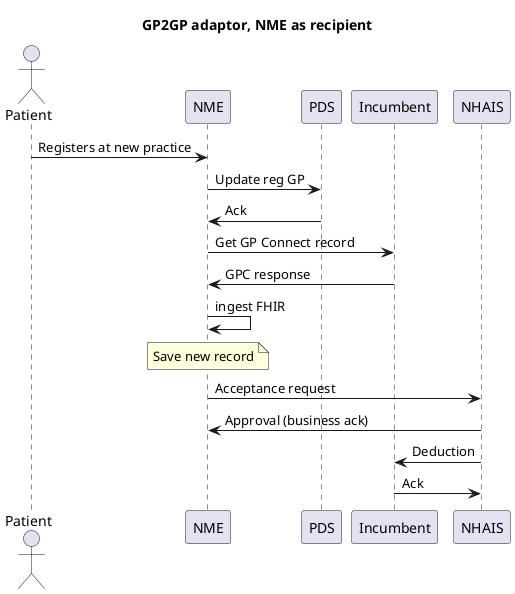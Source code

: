 @startuml

title GP2GP adaptor, NME as recipient
actor Patient
Patient->NME:Registers at new practice
NME->PDS:Update reg GP
PDS->NME:Ack

NME->Incumbent: Get GP Connect record
Incumbent->NME:GPC response
NME->NME: ingest FHIR
note over NME:Save new record

NME->NHAIS:Acceptance request
NHAIS->NME:Approval (business ack)
NHAIS->Incumbent:Deduction
Incumbent->NHAIS:Ack

@enduml